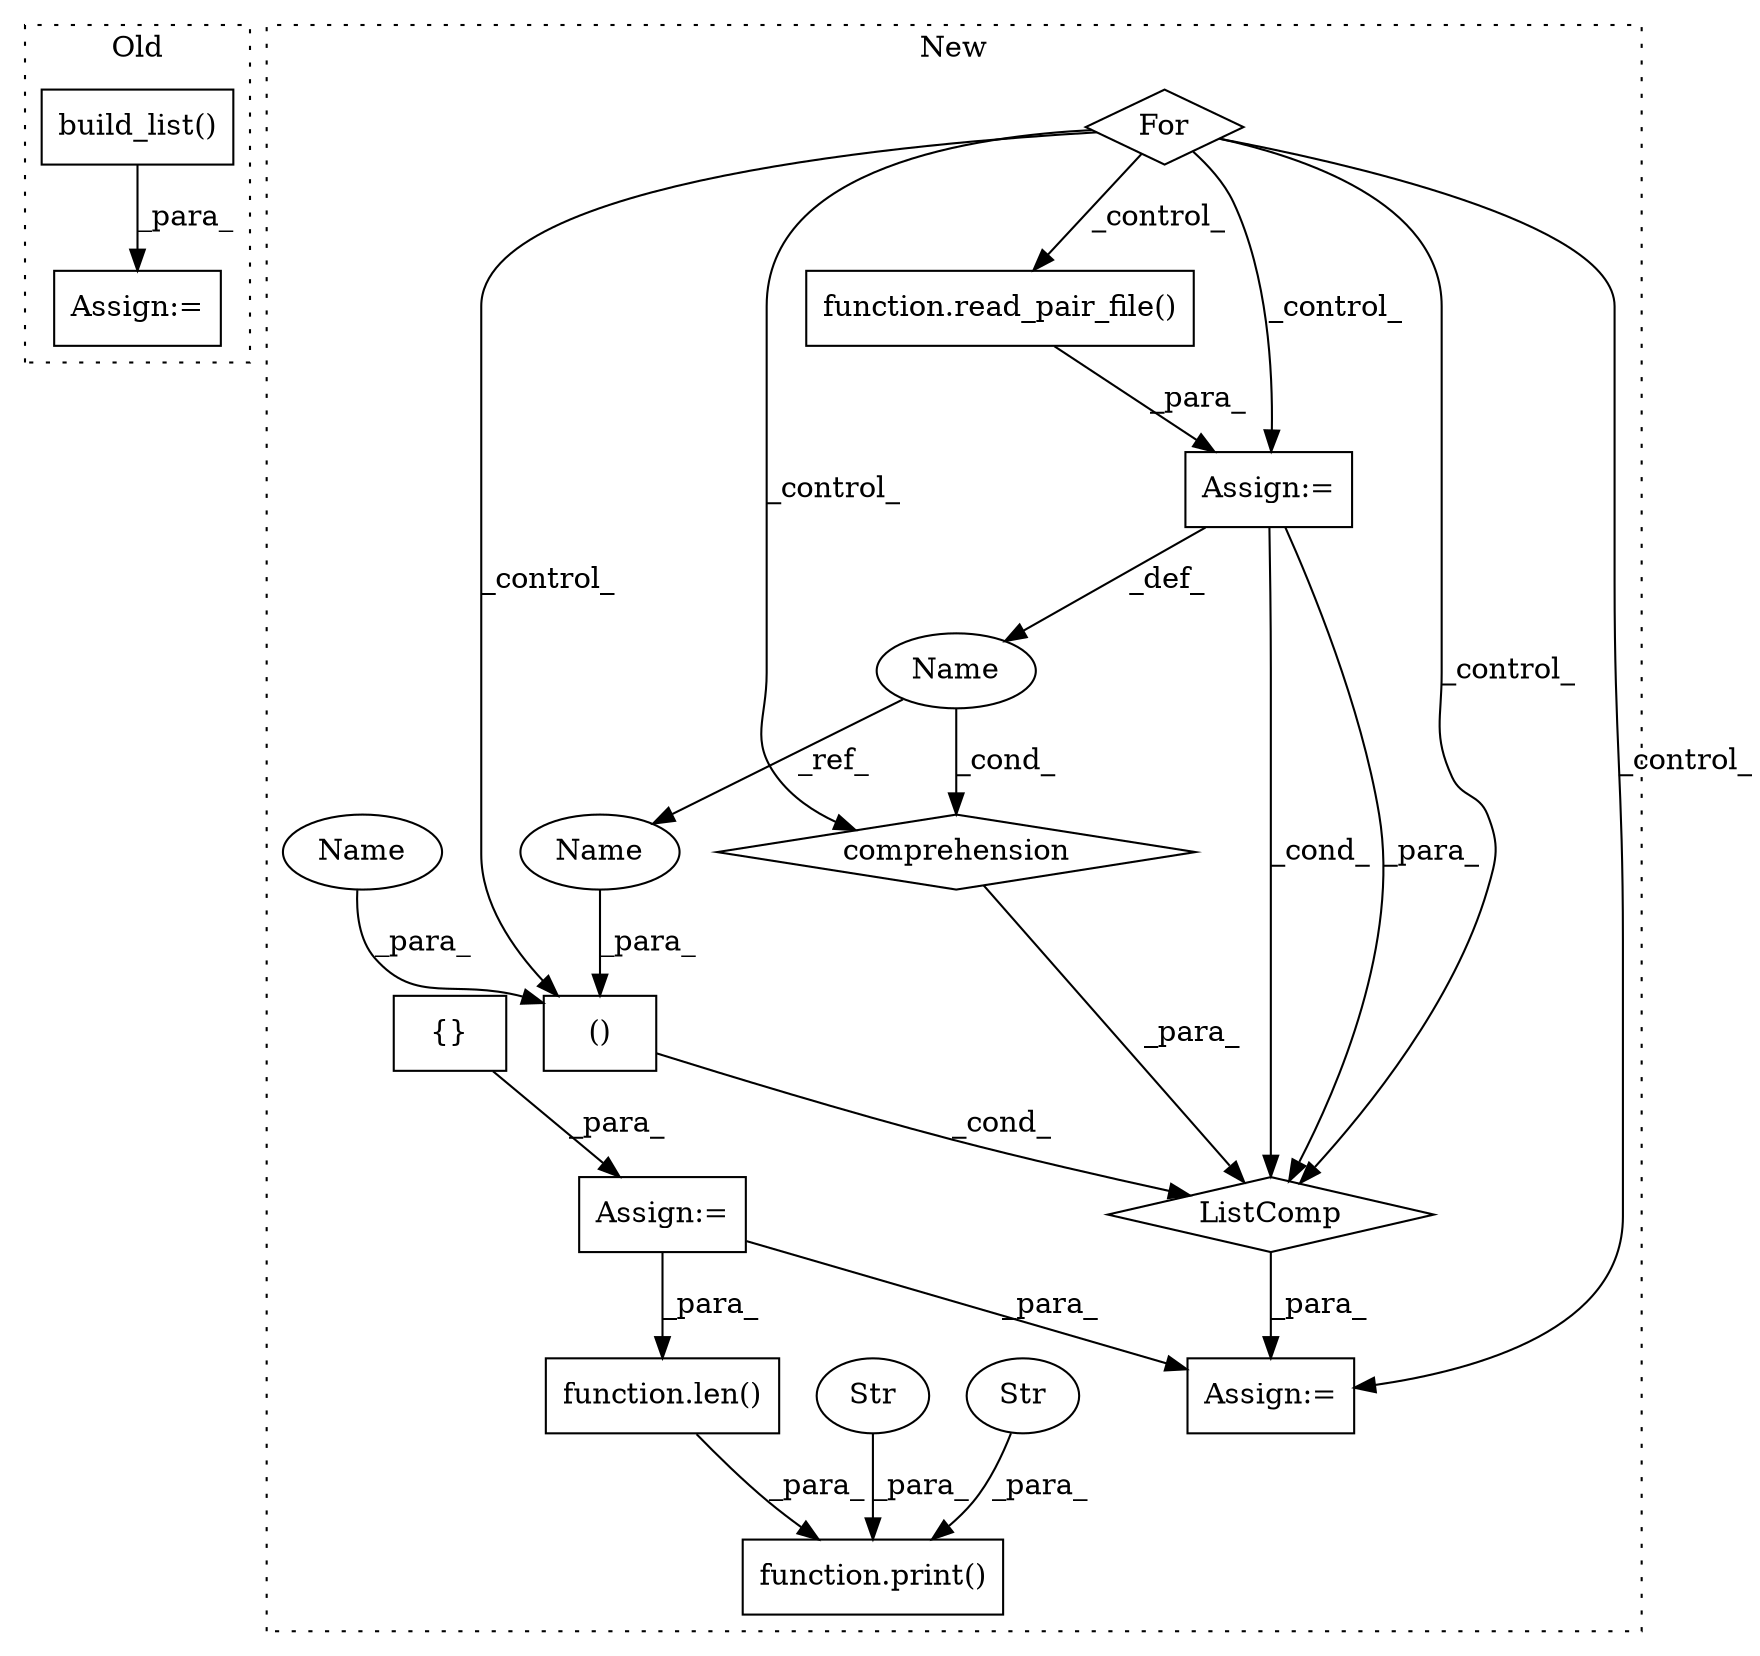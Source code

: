 digraph G {
subgraph cluster0 {
1 [label="build_list()" a="75" s="575" l="17" shape="box"];
15 [label="Assign:=" a="68" s="572" l="3" shape="box"];
label = "Old";
style="dotted";
}
subgraph cluster1 {
2 [label="function.read_pair_file()" a="75" s="2332,2396" l="15,1" shape="box"];
3 [label="Assign:=" a="68" s="2463" l="4" shape="box"];
4 [label="()" a="54" s="2473" l="21" shape="box"];
5 [label="{}" a="59" s="2278,2278" l="2,1" shape="box"];
6 [label="function.print()" a="75" s="2531,2579" l="6,1" shape="box"];
7 [label="Str" a="66" s="2554" l="8" shape="ellipse"];
8 [label="Str" a="66" s="2537" l="9" shape="ellipse"];
9 [label="Name" a="87" s="2505" l="3" shape="ellipse"];
10 [label="comprehension" a="45" s="2496" l="3" shape="diamond"];
11 [label="ListComp" a="106" s="2467" l="55" shape="diamond"];
12 [label="For" a="107" s="2289,2306" l="4,14" shape="diamond"];
13 [label="Assign:=" a="68" s="2236" l="42" shape="box"];
14 [label="Assign:=" a="68" s="2329" l="3" shape="box"];
16 [label="function.len()" a="75" s="2564,2578" l="4,1" shape="box"];
17 [label="Name" a="87" s="2491" l="3" shape="ellipse"];
18 [label="Name" a="87" s="2469" l="4" shape="ellipse"];
label = "New";
style="dotted";
}
1 -> 15 [label="_para_"];
2 -> 14 [label="_para_"];
4 -> 11 [label="_cond_"];
5 -> 13 [label="_para_"];
7 -> 6 [label="_para_"];
8 -> 6 [label="_para_"];
9 -> 17 [label="_ref_"];
9 -> 10 [label="_cond_"];
10 -> 11 [label="_para_"];
11 -> 3 [label="_para_"];
12 -> 11 [label="_control_"];
12 -> 3 [label="_control_"];
12 -> 10 [label="_control_"];
12 -> 14 [label="_control_"];
12 -> 4 [label="_control_"];
12 -> 2 [label="_control_"];
13 -> 3 [label="_para_"];
13 -> 16 [label="_para_"];
14 -> 11 [label="_para_"];
14 -> 9 [label="_def_"];
14 -> 11 [label="_cond_"];
16 -> 6 [label="_para_"];
17 -> 4 [label="_para_"];
18 -> 4 [label="_para_"];
}